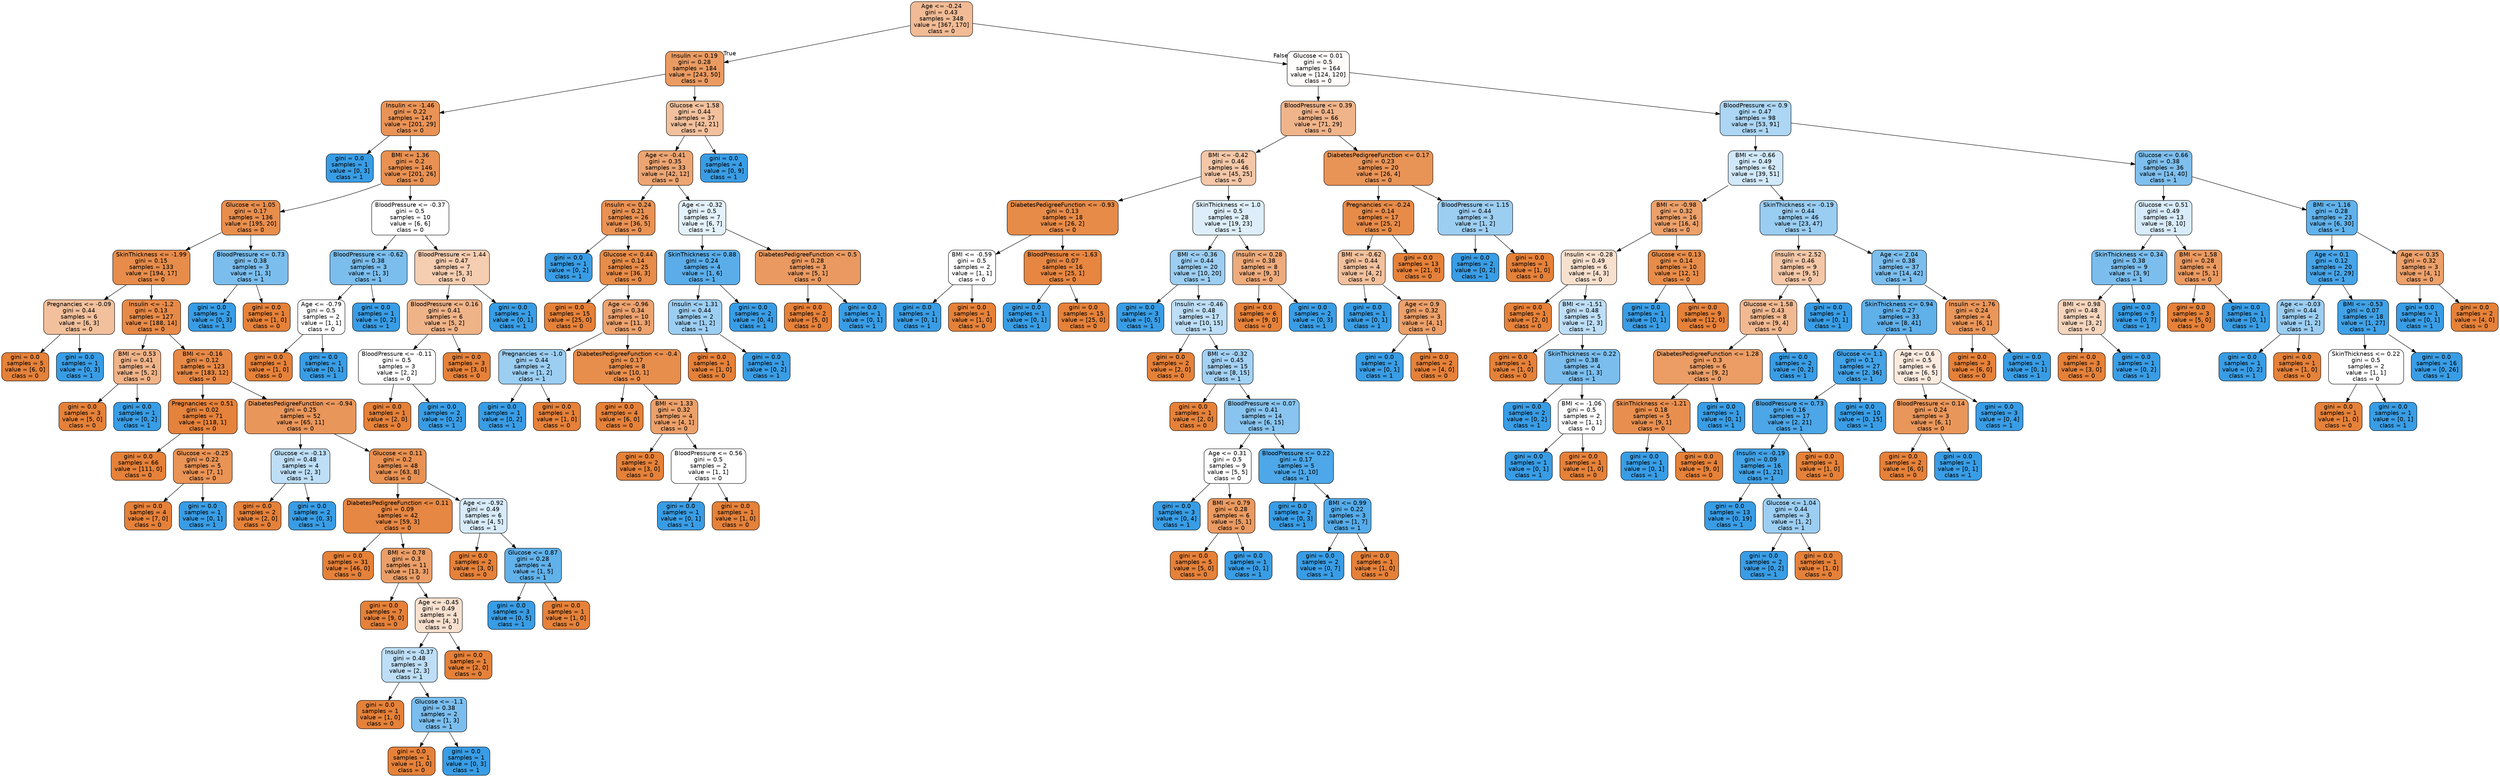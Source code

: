 digraph Tree {
node [shape=box, style="filled, rounded", color="black", fontname=helvetica] ;
edge [fontname=helvetica] ;
0 [label="Age <= -0.24\ngini = 0.43\nsamples = 348\nvalue = [367, 170]\nclass = 0", fillcolor="#f1bb95"] ;
1 [label="Insulin <= 0.19\ngini = 0.28\nsamples = 184\nvalue = [243, 50]\nclass = 0", fillcolor="#ea9b62"] ;
0 -> 1 [labeldistance=2.5, labelangle=45, headlabel="True"] ;
2 [label="Insulin <= -1.46\ngini = 0.22\nsamples = 147\nvalue = [201, 29]\nclass = 0", fillcolor="#e99356"] ;
1 -> 2 ;
3 [label="gini = 0.0\nsamples = 1\nvalue = [0, 3]\nclass = 1", fillcolor="#399de5"] ;
2 -> 3 ;
4 [label="BMI <= 1.36\ngini = 0.2\nsamples = 146\nvalue = [201, 26]\nclass = 0", fillcolor="#e89153"] ;
2 -> 4 ;
5 [label="Glucose <= 1.05\ngini = 0.17\nsamples = 136\nvalue = [195, 20]\nclass = 0", fillcolor="#e88e4d"] ;
4 -> 5 ;
6 [label="SkinThickness <= -1.99\ngini = 0.15\nsamples = 133\nvalue = [194, 17]\nclass = 0", fillcolor="#e78c4a"] ;
5 -> 6 ;
7 [label="Pregnancies <= -0.09\ngini = 0.44\nsamples = 6\nvalue = [6, 3]\nclass = 0", fillcolor="#f2c09c"] ;
6 -> 7 ;
8 [label="gini = 0.0\nsamples = 5\nvalue = [6, 0]\nclass = 0", fillcolor="#e58139"] ;
7 -> 8 ;
9 [label="gini = 0.0\nsamples = 1\nvalue = [0, 3]\nclass = 1", fillcolor="#399de5"] ;
7 -> 9 ;
10 [label="Insulin <= -1.2\ngini = 0.13\nsamples = 127\nvalue = [188, 14]\nclass = 0", fillcolor="#e78a48"] ;
6 -> 10 ;
11 [label="BMI <= 0.53\ngini = 0.41\nsamples = 4\nvalue = [5, 2]\nclass = 0", fillcolor="#efb388"] ;
10 -> 11 ;
12 [label="gini = 0.0\nsamples = 3\nvalue = [5, 0]\nclass = 0", fillcolor="#e58139"] ;
11 -> 12 ;
13 [label="gini = 0.0\nsamples = 1\nvalue = [0, 2]\nclass = 1", fillcolor="#399de5"] ;
11 -> 13 ;
14 [label="BMI <= -0.16\ngini = 0.12\nsamples = 123\nvalue = [183, 12]\nclass = 0", fillcolor="#e78946"] ;
10 -> 14 ;
15 [label="Pregnancies <= 0.51\ngini = 0.02\nsamples = 71\nvalue = [118, 1]\nclass = 0", fillcolor="#e5823b"] ;
14 -> 15 ;
16 [label="gini = 0.0\nsamples = 66\nvalue = [111, 0]\nclass = 0", fillcolor="#e58139"] ;
15 -> 16 ;
17 [label="Glucose <= -0.25\ngini = 0.22\nsamples = 5\nvalue = [7, 1]\nclass = 0", fillcolor="#e99355"] ;
15 -> 17 ;
18 [label="gini = 0.0\nsamples = 4\nvalue = [7, 0]\nclass = 0", fillcolor="#e58139"] ;
17 -> 18 ;
19 [label="gini = 0.0\nsamples = 1\nvalue = [0, 1]\nclass = 1", fillcolor="#399de5"] ;
17 -> 19 ;
20 [label="DiabetesPedigreeFunction <= -0.94\ngini = 0.25\nsamples = 52\nvalue = [65, 11]\nclass = 0", fillcolor="#e9965b"] ;
14 -> 20 ;
21 [label="Glucose <= -0.13\ngini = 0.48\nsamples = 4\nvalue = [2, 3]\nclass = 1", fillcolor="#bddef6"] ;
20 -> 21 ;
22 [label="gini = 0.0\nsamples = 2\nvalue = [2, 0]\nclass = 0", fillcolor="#e58139"] ;
21 -> 22 ;
23 [label="gini = 0.0\nsamples = 2\nvalue = [0, 3]\nclass = 1", fillcolor="#399de5"] ;
21 -> 23 ;
24 [label="Glucose <= 0.11\ngini = 0.2\nsamples = 48\nvalue = [63, 8]\nclass = 0", fillcolor="#e89152"] ;
20 -> 24 ;
25 [label="DiabetesPedigreeFunction <= 0.11\ngini = 0.09\nsamples = 42\nvalue = [59, 3]\nclass = 0", fillcolor="#e68743"] ;
24 -> 25 ;
26 [label="gini = 0.0\nsamples = 31\nvalue = [46, 0]\nclass = 0", fillcolor="#e58139"] ;
25 -> 26 ;
27 [label="BMI <= 0.78\ngini = 0.3\nsamples = 11\nvalue = [13, 3]\nclass = 0", fillcolor="#eb9e67"] ;
25 -> 27 ;
28 [label="gini = 0.0\nsamples = 7\nvalue = [9, 0]\nclass = 0", fillcolor="#e58139"] ;
27 -> 28 ;
29 [label="Age <= -0.45\ngini = 0.49\nsamples = 4\nvalue = [4, 3]\nclass = 0", fillcolor="#f8e0ce"] ;
27 -> 29 ;
30 [label="Insulin <= -0.37\ngini = 0.48\nsamples = 3\nvalue = [2, 3]\nclass = 1", fillcolor="#bddef6"] ;
29 -> 30 ;
31 [label="gini = 0.0\nsamples = 1\nvalue = [1, 0]\nclass = 0", fillcolor="#e58139"] ;
30 -> 31 ;
32 [label="Glucose <= -1.1\ngini = 0.38\nsamples = 2\nvalue = [1, 3]\nclass = 1", fillcolor="#7bbeee"] ;
30 -> 32 ;
33 [label="gini = 0.0\nsamples = 1\nvalue = [1, 0]\nclass = 0", fillcolor="#e58139"] ;
32 -> 33 ;
34 [label="gini = 0.0\nsamples = 1\nvalue = [0, 3]\nclass = 1", fillcolor="#399de5"] ;
32 -> 34 ;
35 [label="gini = 0.0\nsamples = 1\nvalue = [2, 0]\nclass = 0", fillcolor="#e58139"] ;
29 -> 35 ;
36 [label="Age <= -0.92\ngini = 0.49\nsamples = 6\nvalue = [4, 5]\nclass = 1", fillcolor="#d7ebfa"] ;
24 -> 36 ;
37 [label="gini = 0.0\nsamples = 2\nvalue = [3, 0]\nclass = 0", fillcolor="#e58139"] ;
36 -> 37 ;
38 [label="Glucose <= 0.87\ngini = 0.28\nsamples = 4\nvalue = [1, 5]\nclass = 1", fillcolor="#61b1ea"] ;
36 -> 38 ;
39 [label="gini = 0.0\nsamples = 3\nvalue = [0, 5]\nclass = 1", fillcolor="#399de5"] ;
38 -> 39 ;
40 [label="gini = 0.0\nsamples = 1\nvalue = [1, 0]\nclass = 0", fillcolor="#e58139"] ;
38 -> 40 ;
41 [label="BloodPressure <= 0.73\ngini = 0.38\nsamples = 3\nvalue = [1, 3]\nclass = 1", fillcolor="#7bbeee"] ;
5 -> 41 ;
42 [label="gini = 0.0\nsamples = 2\nvalue = [0, 3]\nclass = 1", fillcolor="#399de5"] ;
41 -> 42 ;
43 [label="gini = 0.0\nsamples = 1\nvalue = [1, 0]\nclass = 0", fillcolor="#e58139"] ;
41 -> 43 ;
44 [label="BloodPressure <= -0.37\ngini = 0.5\nsamples = 10\nvalue = [6, 6]\nclass = 0", fillcolor="#ffffff"] ;
4 -> 44 ;
45 [label="BloodPressure <= -0.62\ngini = 0.38\nsamples = 3\nvalue = [1, 3]\nclass = 1", fillcolor="#7bbeee"] ;
44 -> 45 ;
46 [label="Age <= -0.79\ngini = 0.5\nsamples = 2\nvalue = [1, 1]\nclass = 0", fillcolor="#ffffff"] ;
45 -> 46 ;
47 [label="gini = 0.0\nsamples = 1\nvalue = [1, 0]\nclass = 0", fillcolor="#e58139"] ;
46 -> 47 ;
48 [label="gini = 0.0\nsamples = 1\nvalue = [0, 1]\nclass = 1", fillcolor="#399de5"] ;
46 -> 48 ;
49 [label="gini = 0.0\nsamples = 1\nvalue = [0, 2]\nclass = 1", fillcolor="#399de5"] ;
45 -> 49 ;
50 [label="BloodPressure <= 1.44\ngini = 0.47\nsamples = 7\nvalue = [5, 3]\nclass = 0", fillcolor="#f5cdb0"] ;
44 -> 50 ;
51 [label="BloodPressure <= 0.16\ngini = 0.41\nsamples = 6\nvalue = [5, 2]\nclass = 0", fillcolor="#efb388"] ;
50 -> 51 ;
52 [label="BloodPressure <= -0.11\ngini = 0.5\nsamples = 3\nvalue = [2, 2]\nclass = 0", fillcolor="#ffffff"] ;
51 -> 52 ;
53 [label="gini = 0.0\nsamples = 1\nvalue = [2, 0]\nclass = 0", fillcolor="#e58139"] ;
52 -> 53 ;
54 [label="gini = 0.0\nsamples = 2\nvalue = [0, 2]\nclass = 1", fillcolor="#399de5"] ;
52 -> 54 ;
55 [label="gini = 0.0\nsamples = 3\nvalue = [3, 0]\nclass = 0", fillcolor="#e58139"] ;
51 -> 55 ;
56 [label="gini = 0.0\nsamples = 1\nvalue = [0, 1]\nclass = 1", fillcolor="#399de5"] ;
50 -> 56 ;
57 [label="Glucose <= 1.58\ngini = 0.44\nsamples = 37\nvalue = [42, 21]\nclass = 0", fillcolor="#f2c09c"] ;
1 -> 57 ;
58 [label="Age <= -0.41\ngini = 0.35\nsamples = 33\nvalue = [42, 12]\nclass = 0", fillcolor="#eca572"] ;
57 -> 58 ;
59 [label="Insulin <= 0.24\ngini = 0.21\nsamples = 26\nvalue = [36, 5]\nclass = 0", fillcolor="#e99254"] ;
58 -> 59 ;
60 [label="gini = 0.0\nsamples = 1\nvalue = [0, 2]\nclass = 1", fillcolor="#399de5"] ;
59 -> 60 ;
61 [label="Glucose <= 0.44\ngini = 0.14\nsamples = 25\nvalue = [36, 3]\nclass = 0", fillcolor="#e78c49"] ;
59 -> 61 ;
62 [label="gini = 0.0\nsamples = 15\nvalue = [25, 0]\nclass = 0", fillcolor="#e58139"] ;
61 -> 62 ;
63 [label="Age <= -0.96\ngini = 0.34\nsamples = 10\nvalue = [11, 3]\nclass = 0", fillcolor="#eca36f"] ;
61 -> 63 ;
64 [label="Pregnancies <= -1.0\ngini = 0.44\nsamples = 2\nvalue = [1, 2]\nclass = 1", fillcolor="#9ccef2"] ;
63 -> 64 ;
65 [label="gini = 0.0\nsamples = 1\nvalue = [0, 2]\nclass = 1", fillcolor="#399de5"] ;
64 -> 65 ;
66 [label="gini = 0.0\nsamples = 1\nvalue = [1, 0]\nclass = 0", fillcolor="#e58139"] ;
64 -> 66 ;
67 [label="DiabetesPedigreeFunction <= -0.4\ngini = 0.17\nsamples = 8\nvalue = [10, 1]\nclass = 0", fillcolor="#e88e4d"] ;
63 -> 67 ;
68 [label="gini = 0.0\nsamples = 4\nvalue = [6, 0]\nclass = 0", fillcolor="#e58139"] ;
67 -> 68 ;
69 [label="BMI <= 1.33\ngini = 0.32\nsamples = 4\nvalue = [4, 1]\nclass = 0", fillcolor="#eca06a"] ;
67 -> 69 ;
70 [label="gini = 0.0\nsamples = 2\nvalue = [3, 0]\nclass = 0", fillcolor="#e58139"] ;
69 -> 70 ;
71 [label="BloodPressure <= 0.56\ngini = 0.5\nsamples = 2\nvalue = [1, 1]\nclass = 0", fillcolor="#ffffff"] ;
69 -> 71 ;
72 [label="gini = 0.0\nsamples = 1\nvalue = [0, 1]\nclass = 1", fillcolor="#399de5"] ;
71 -> 72 ;
73 [label="gini = 0.0\nsamples = 1\nvalue = [1, 0]\nclass = 0", fillcolor="#e58139"] ;
71 -> 73 ;
74 [label="Age <= -0.32\ngini = 0.5\nsamples = 7\nvalue = [6, 7]\nclass = 1", fillcolor="#e3f1fb"] ;
58 -> 74 ;
75 [label="SkinThickness <= 0.88\ngini = 0.24\nsamples = 4\nvalue = [1, 6]\nclass = 1", fillcolor="#5aade9"] ;
74 -> 75 ;
76 [label="Insulin <= 1.31\ngini = 0.44\nsamples = 2\nvalue = [1, 2]\nclass = 1", fillcolor="#9ccef2"] ;
75 -> 76 ;
77 [label="gini = 0.0\nsamples = 1\nvalue = [1, 0]\nclass = 0", fillcolor="#e58139"] ;
76 -> 77 ;
78 [label="gini = 0.0\nsamples = 1\nvalue = [0, 2]\nclass = 1", fillcolor="#399de5"] ;
76 -> 78 ;
79 [label="gini = 0.0\nsamples = 2\nvalue = [0, 4]\nclass = 1", fillcolor="#399de5"] ;
75 -> 79 ;
80 [label="DiabetesPedigreeFunction <= 0.5\ngini = 0.28\nsamples = 3\nvalue = [5, 1]\nclass = 0", fillcolor="#ea9a61"] ;
74 -> 80 ;
81 [label="gini = 0.0\nsamples = 2\nvalue = [5, 0]\nclass = 0", fillcolor="#e58139"] ;
80 -> 81 ;
82 [label="gini = 0.0\nsamples = 1\nvalue = [0, 1]\nclass = 1", fillcolor="#399de5"] ;
80 -> 82 ;
83 [label="gini = 0.0\nsamples = 4\nvalue = [0, 9]\nclass = 1", fillcolor="#399de5"] ;
57 -> 83 ;
84 [label="Glucose <= 0.01\ngini = 0.5\nsamples = 164\nvalue = [124, 120]\nclass = 0", fillcolor="#fefbf9"] ;
0 -> 84 [labeldistance=2.5, labelangle=-45, headlabel="False"] ;
85 [label="BloodPressure <= 0.39\ngini = 0.41\nsamples = 66\nvalue = [71, 29]\nclass = 0", fillcolor="#f0b48a"] ;
84 -> 85 ;
86 [label="BMI <= -0.42\ngini = 0.46\nsamples = 46\nvalue = [45, 25]\nclass = 0", fillcolor="#f3c7a7"] ;
85 -> 86 ;
87 [label="DiabetesPedigreeFunction <= -0.93\ngini = 0.13\nsamples = 18\nvalue = [26, 2]\nclass = 0", fillcolor="#e78b48"] ;
86 -> 87 ;
88 [label="BMI <= -0.59\ngini = 0.5\nsamples = 2\nvalue = [1, 1]\nclass = 0", fillcolor="#ffffff"] ;
87 -> 88 ;
89 [label="gini = 0.0\nsamples = 1\nvalue = [0, 1]\nclass = 1", fillcolor="#399de5"] ;
88 -> 89 ;
90 [label="gini = 0.0\nsamples = 1\nvalue = [1, 0]\nclass = 0", fillcolor="#e58139"] ;
88 -> 90 ;
91 [label="BloodPressure <= -1.63\ngini = 0.07\nsamples = 16\nvalue = [25, 1]\nclass = 0", fillcolor="#e68641"] ;
87 -> 91 ;
92 [label="gini = 0.0\nsamples = 1\nvalue = [0, 1]\nclass = 1", fillcolor="#399de5"] ;
91 -> 92 ;
93 [label="gini = 0.0\nsamples = 15\nvalue = [25, 0]\nclass = 0", fillcolor="#e58139"] ;
91 -> 93 ;
94 [label="SkinThickness <= 1.0\ngini = 0.5\nsamples = 28\nvalue = [19, 23]\nclass = 1", fillcolor="#ddeefa"] ;
86 -> 94 ;
95 [label="BMI <= -0.36\ngini = 0.44\nsamples = 20\nvalue = [10, 20]\nclass = 1", fillcolor="#9ccef2"] ;
94 -> 95 ;
96 [label="gini = 0.0\nsamples = 3\nvalue = [0, 5]\nclass = 1", fillcolor="#399de5"] ;
95 -> 96 ;
97 [label="Insulin <= -0.46\ngini = 0.48\nsamples = 17\nvalue = [10, 15]\nclass = 1", fillcolor="#bddef6"] ;
95 -> 97 ;
98 [label="gini = 0.0\nsamples = 2\nvalue = [2, 0]\nclass = 0", fillcolor="#e58139"] ;
97 -> 98 ;
99 [label="BMI <= -0.32\ngini = 0.45\nsamples = 15\nvalue = [8, 15]\nclass = 1", fillcolor="#a3d1f3"] ;
97 -> 99 ;
100 [label="gini = 0.0\nsamples = 1\nvalue = [2, 0]\nclass = 0", fillcolor="#e58139"] ;
99 -> 100 ;
101 [label="BloodPressure <= 0.07\ngini = 0.41\nsamples = 14\nvalue = [6, 15]\nclass = 1", fillcolor="#88c4ef"] ;
99 -> 101 ;
102 [label="Age <= 0.31\ngini = 0.5\nsamples = 9\nvalue = [5, 5]\nclass = 0", fillcolor="#ffffff"] ;
101 -> 102 ;
103 [label="gini = 0.0\nsamples = 3\nvalue = [0, 4]\nclass = 1", fillcolor="#399de5"] ;
102 -> 103 ;
104 [label="BMI <= 0.79\ngini = 0.28\nsamples = 6\nvalue = [5, 1]\nclass = 0", fillcolor="#ea9a61"] ;
102 -> 104 ;
105 [label="gini = 0.0\nsamples = 5\nvalue = [5, 0]\nclass = 0", fillcolor="#e58139"] ;
104 -> 105 ;
106 [label="gini = 0.0\nsamples = 1\nvalue = [0, 1]\nclass = 1", fillcolor="#399de5"] ;
104 -> 106 ;
107 [label="BloodPressure <= 0.22\ngini = 0.17\nsamples = 5\nvalue = [1, 10]\nclass = 1", fillcolor="#4da7e8"] ;
101 -> 107 ;
108 [label="gini = 0.0\nsamples = 2\nvalue = [0, 3]\nclass = 1", fillcolor="#399de5"] ;
107 -> 108 ;
109 [label="BMI <= 0.99\ngini = 0.22\nsamples = 3\nvalue = [1, 7]\nclass = 1", fillcolor="#55abe9"] ;
107 -> 109 ;
110 [label="gini = 0.0\nsamples = 2\nvalue = [0, 7]\nclass = 1", fillcolor="#399de5"] ;
109 -> 110 ;
111 [label="gini = 0.0\nsamples = 1\nvalue = [1, 0]\nclass = 0", fillcolor="#e58139"] ;
109 -> 111 ;
112 [label="Insulin <= 0.28\ngini = 0.38\nsamples = 8\nvalue = [9, 3]\nclass = 0", fillcolor="#eeab7b"] ;
94 -> 112 ;
113 [label="gini = 0.0\nsamples = 6\nvalue = [9, 0]\nclass = 0", fillcolor="#e58139"] ;
112 -> 113 ;
114 [label="gini = 0.0\nsamples = 2\nvalue = [0, 3]\nclass = 1", fillcolor="#399de5"] ;
112 -> 114 ;
115 [label="DiabetesPedigreeFunction <= 0.17\ngini = 0.23\nsamples = 20\nvalue = [26, 4]\nclass = 0", fillcolor="#e99457"] ;
85 -> 115 ;
116 [label="Pregnancies <= -0.24\ngini = 0.14\nsamples = 17\nvalue = [25, 2]\nclass = 0", fillcolor="#e78b49"] ;
115 -> 116 ;
117 [label="BMI <= -0.62\ngini = 0.44\nsamples = 4\nvalue = [4, 2]\nclass = 0", fillcolor="#f2c09c"] ;
116 -> 117 ;
118 [label="gini = 0.0\nsamples = 1\nvalue = [0, 1]\nclass = 1", fillcolor="#399de5"] ;
117 -> 118 ;
119 [label="Age <= 0.9\ngini = 0.32\nsamples = 3\nvalue = [4, 1]\nclass = 0", fillcolor="#eca06a"] ;
117 -> 119 ;
120 [label="gini = 0.0\nsamples = 1\nvalue = [0, 1]\nclass = 1", fillcolor="#399de5"] ;
119 -> 120 ;
121 [label="gini = 0.0\nsamples = 2\nvalue = [4, 0]\nclass = 0", fillcolor="#e58139"] ;
119 -> 121 ;
122 [label="gini = 0.0\nsamples = 13\nvalue = [21, 0]\nclass = 0", fillcolor="#e58139"] ;
116 -> 122 ;
123 [label="BloodPressure <= 1.15\ngini = 0.44\nsamples = 3\nvalue = [1, 2]\nclass = 1", fillcolor="#9ccef2"] ;
115 -> 123 ;
124 [label="gini = 0.0\nsamples = 2\nvalue = [0, 2]\nclass = 1", fillcolor="#399de5"] ;
123 -> 124 ;
125 [label="gini = 0.0\nsamples = 1\nvalue = [1, 0]\nclass = 0", fillcolor="#e58139"] ;
123 -> 125 ;
126 [label="BloodPressure <= 0.9\ngini = 0.47\nsamples = 98\nvalue = [53, 91]\nclass = 1", fillcolor="#acd6f4"] ;
84 -> 126 ;
127 [label="BMI <= -0.66\ngini = 0.49\nsamples = 62\nvalue = [39, 51]\nclass = 1", fillcolor="#d0e8f9"] ;
126 -> 127 ;
128 [label="BMI <= -0.98\ngini = 0.32\nsamples = 16\nvalue = [16, 4]\nclass = 0", fillcolor="#eca06a"] ;
127 -> 128 ;
129 [label="Insulin <= -0.28\ngini = 0.49\nsamples = 6\nvalue = [4, 3]\nclass = 0", fillcolor="#f8e0ce"] ;
128 -> 129 ;
130 [label="gini = 0.0\nsamples = 1\nvalue = [2, 0]\nclass = 0", fillcolor="#e58139"] ;
129 -> 130 ;
131 [label="BMI <= -1.51\ngini = 0.48\nsamples = 5\nvalue = [2, 3]\nclass = 1", fillcolor="#bddef6"] ;
129 -> 131 ;
132 [label="gini = 0.0\nsamples = 1\nvalue = [1, 0]\nclass = 0", fillcolor="#e58139"] ;
131 -> 132 ;
133 [label="SkinThickness <= 0.22\ngini = 0.38\nsamples = 4\nvalue = [1, 3]\nclass = 1", fillcolor="#7bbeee"] ;
131 -> 133 ;
134 [label="gini = 0.0\nsamples = 2\nvalue = [0, 2]\nclass = 1", fillcolor="#399de5"] ;
133 -> 134 ;
135 [label="BMI <= -1.06\ngini = 0.5\nsamples = 2\nvalue = [1, 1]\nclass = 0", fillcolor="#ffffff"] ;
133 -> 135 ;
136 [label="gini = 0.0\nsamples = 1\nvalue = [0, 1]\nclass = 1", fillcolor="#399de5"] ;
135 -> 136 ;
137 [label="gini = 0.0\nsamples = 1\nvalue = [1, 0]\nclass = 0", fillcolor="#e58139"] ;
135 -> 137 ;
138 [label="Glucose <= 0.13\ngini = 0.14\nsamples = 10\nvalue = [12, 1]\nclass = 0", fillcolor="#e78c49"] ;
128 -> 138 ;
139 [label="gini = 0.0\nsamples = 1\nvalue = [0, 1]\nclass = 1", fillcolor="#399de5"] ;
138 -> 139 ;
140 [label="gini = 0.0\nsamples = 9\nvalue = [12, 0]\nclass = 0", fillcolor="#e58139"] ;
138 -> 140 ;
141 [label="SkinThickness <= -0.19\ngini = 0.44\nsamples = 46\nvalue = [23, 47]\nclass = 1", fillcolor="#9acdf2"] ;
127 -> 141 ;
142 [label="Insulin <= 2.52\ngini = 0.46\nsamples = 9\nvalue = [9, 5]\nclass = 0", fillcolor="#f3c7a7"] ;
141 -> 142 ;
143 [label="Glucose <= 1.58\ngini = 0.43\nsamples = 8\nvalue = [9, 4]\nclass = 0", fillcolor="#f1b991"] ;
142 -> 143 ;
144 [label="DiabetesPedigreeFunction <= 1.28\ngini = 0.3\nsamples = 6\nvalue = [9, 2]\nclass = 0", fillcolor="#eb9d65"] ;
143 -> 144 ;
145 [label="SkinThickness <= -1.21\ngini = 0.18\nsamples = 5\nvalue = [9, 1]\nclass = 0", fillcolor="#e88f4f"] ;
144 -> 145 ;
146 [label="gini = 0.0\nsamples = 1\nvalue = [0, 1]\nclass = 1", fillcolor="#399de5"] ;
145 -> 146 ;
147 [label="gini = 0.0\nsamples = 4\nvalue = [9, 0]\nclass = 0", fillcolor="#e58139"] ;
145 -> 147 ;
148 [label="gini = 0.0\nsamples = 1\nvalue = [0, 1]\nclass = 1", fillcolor="#399de5"] ;
144 -> 148 ;
149 [label="gini = 0.0\nsamples = 2\nvalue = [0, 2]\nclass = 1", fillcolor="#399de5"] ;
143 -> 149 ;
150 [label="gini = 0.0\nsamples = 1\nvalue = [0, 1]\nclass = 1", fillcolor="#399de5"] ;
142 -> 150 ;
151 [label="Age <= 2.04\ngini = 0.38\nsamples = 37\nvalue = [14, 42]\nclass = 1", fillcolor="#7bbeee"] ;
141 -> 151 ;
152 [label="SkinThickness <= 0.94\ngini = 0.27\nsamples = 33\nvalue = [8, 41]\nclass = 1", fillcolor="#60b0ea"] ;
151 -> 152 ;
153 [label="Glucose <= 1.1\ngini = 0.1\nsamples = 27\nvalue = [2, 36]\nclass = 1", fillcolor="#44a2e6"] ;
152 -> 153 ;
154 [label="BloodPressure <= 0.73\ngini = 0.16\nsamples = 17\nvalue = [2, 21]\nclass = 1", fillcolor="#4ca6e7"] ;
153 -> 154 ;
155 [label="Insulin <= -0.19\ngini = 0.09\nsamples = 16\nvalue = [1, 21]\nclass = 1", fillcolor="#42a2e6"] ;
154 -> 155 ;
156 [label="gini = 0.0\nsamples = 13\nvalue = [0, 19]\nclass = 1", fillcolor="#399de5"] ;
155 -> 156 ;
157 [label="Glucose <= 1.04\ngini = 0.44\nsamples = 3\nvalue = [1, 2]\nclass = 1", fillcolor="#9ccef2"] ;
155 -> 157 ;
158 [label="gini = 0.0\nsamples = 2\nvalue = [0, 2]\nclass = 1", fillcolor="#399de5"] ;
157 -> 158 ;
159 [label="gini = 0.0\nsamples = 1\nvalue = [1, 0]\nclass = 0", fillcolor="#e58139"] ;
157 -> 159 ;
160 [label="gini = 0.0\nsamples = 1\nvalue = [1, 0]\nclass = 0", fillcolor="#e58139"] ;
154 -> 160 ;
161 [label="gini = 0.0\nsamples = 10\nvalue = [0, 15]\nclass = 1", fillcolor="#399de5"] ;
153 -> 161 ;
162 [label="Age <= 0.6\ngini = 0.5\nsamples = 6\nvalue = [6, 5]\nclass = 0", fillcolor="#fbeade"] ;
152 -> 162 ;
163 [label="BloodPressure <= 0.14\ngini = 0.24\nsamples = 3\nvalue = [6, 1]\nclass = 0", fillcolor="#e9965a"] ;
162 -> 163 ;
164 [label="gini = 0.0\nsamples = 2\nvalue = [6, 0]\nclass = 0", fillcolor="#e58139"] ;
163 -> 164 ;
165 [label="gini = 0.0\nsamples = 1\nvalue = [0, 1]\nclass = 1", fillcolor="#399de5"] ;
163 -> 165 ;
166 [label="gini = 0.0\nsamples = 3\nvalue = [0, 4]\nclass = 1", fillcolor="#399de5"] ;
162 -> 166 ;
167 [label="Insulin <= 1.76\ngini = 0.24\nsamples = 4\nvalue = [6, 1]\nclass = 0", fillcolor="#e9965a"] ;
151 -> 167 ;
168 [label="gini = 0.0\nsamples = 3\nvalue = [6, 0]\nclass = 0", fillcolor="#e58139"] ;
167 -> 168 ;
169 [label="gini = 0.0\nsamples = 1\nvalue = [0, 1]\nclass = 1", fillcolor="#399de5"] ;
167 -> 169 ;
170 [label="Glucose <= 0.66\ngini = 0.38\nsamples = 36\nvalue = [14, 40]\nclass = 1", fillcolor="#7ebfee"] ;
126 -> 170 ;
171 [label="Glucose <= 0.51\ngini = 0.49\nsamples = 13\nvalue = [8, 10]\nclass = 1", fillcolor="#d7ebfa"] ;
170 -> 171 ;
172 [label="SkinThickness <= 0.34\ngini = 0.38\nsamples = 9\nvalue = [3, 9]\nclass = 1", fillcolor="#7bbeee"] ;
171 -> 172 ;
173 [label="BMI <= 0.98\ngini = 0.48\nsamples = 4\nvalue = [3, 2]\nclass = 0", fillcolor="#f6d5bd"] ;
172 -> 173 ;
174 [label="gini = 0.0\nsamples = 3\nvalue = [3, 0]\nclass = 0", fillcolor="#e58139"] ;
173 -> 174 ;
175 [label="gini = 0.0\nsamples = 1\nvalue = [0, 2]\nclass = 1", fillcolor="#399de5"] ;
173 -> 175 ;
176 [label="gini = 0.0\nsamples = 5\nvalue = [0, 7]\nclass = 1", fillcolor="#399de5"] ;
172 -> 176 ;
177 [label="BMI <= 1.58\ngini = 0.28\nsamples = 4\nvalue = [5, 1]\nclass = 0", fillcolor="#ea9a61"] ;
171 -> 177 ;
178 [label="gini = 0.0\nsamples = 3\nvalue = [5, 0]\nclass = 0", fillcolor="#e58139"] ;
177 -> 178 ;
179 [label="gini = 0.0\nsamples = 1\nvalue = [0, 1]\nclass = 1", fillcolor="#399de5"] ;
177 -> 179 ;
180 [label="BMI <= 1.16\ngini = 0.28\nsamples = 23\nvalue = [6, 30]\nclass = 1", fillcolor="#61b1ea"] ;
170 -> 180 ;
181 [label="Age <= 0.1\ngini = 0.12\nsamples = 20\nvalue = [2, 29]\nclass = 1", fillcolor="#47a4e7"] ;
180 -> 181 ;
182 [label="Age <= -0.03\ngini = 0.44\nsamples = 2\nvalue = [1, 2]\nclass = 1", fillcolor="#9ccef2"] ;
181 -> 182 ;
183 [label="gini = 0.0\nsamples = 1\nvalue = [0, 2]\nclass = 1", fillcolor="#399de5"] ;
182 -> 183 ;
184 [label="gini = 0.0\nsamples = 1\nvalue = [1, 0]\nclass = 0", fillcolor="#e58139"] ;
182 -> 184 ;
185 [label="BMI <= -0.53\ngini = 0.07\nsamples = 18\nvalue = [1, 27]\nclass = 1", fillcolor="#40a1e6"] ;
181 -> 185 ;
186 [label="SkinThickness <= 0.22\ngini = 0.5\nsamples = 2\nvalue = [1, 1]\nclass = 0", fillcolor="#ffffff"] ;
185 -> 186 ;
187 [label="gini = 0.0\nsamples = 1\nvalue = [1, 0]\nclass = 0", fillcolor="#e58139"] ;
186 -> 187 ;
188 [label="gini = 0.0\nsamples = 1\nvalue = [0, 1]\nclass = 1", fillcolor="#399de5"] ;
186 -> 188 ;
189 [label="gini = 0.0\nsamples = 16\nvalue = [0, 26]\nclass = 1", fillcolor="#399de5"] ;
185 -> 189 ;
190 [label="Age <= 0.35\ngini = 0.32\nsamples = 3\nvalue = [4, 1]\nclass = 0", fillcolor="#eca06a"] ;
180 -> 190 ;
191 [label="gini = 0.0\nsamples = 1\nvalue = [0, 1]\nclass = 1", fillcolor="#399de5"] ;
190 -> 191 ;
192 [label="gini = 0.0\nsamples = 2\nvalue = [4, 0]\nclass = 0", fillcolor="#e58139"] ;
190 -> 192 ;
}